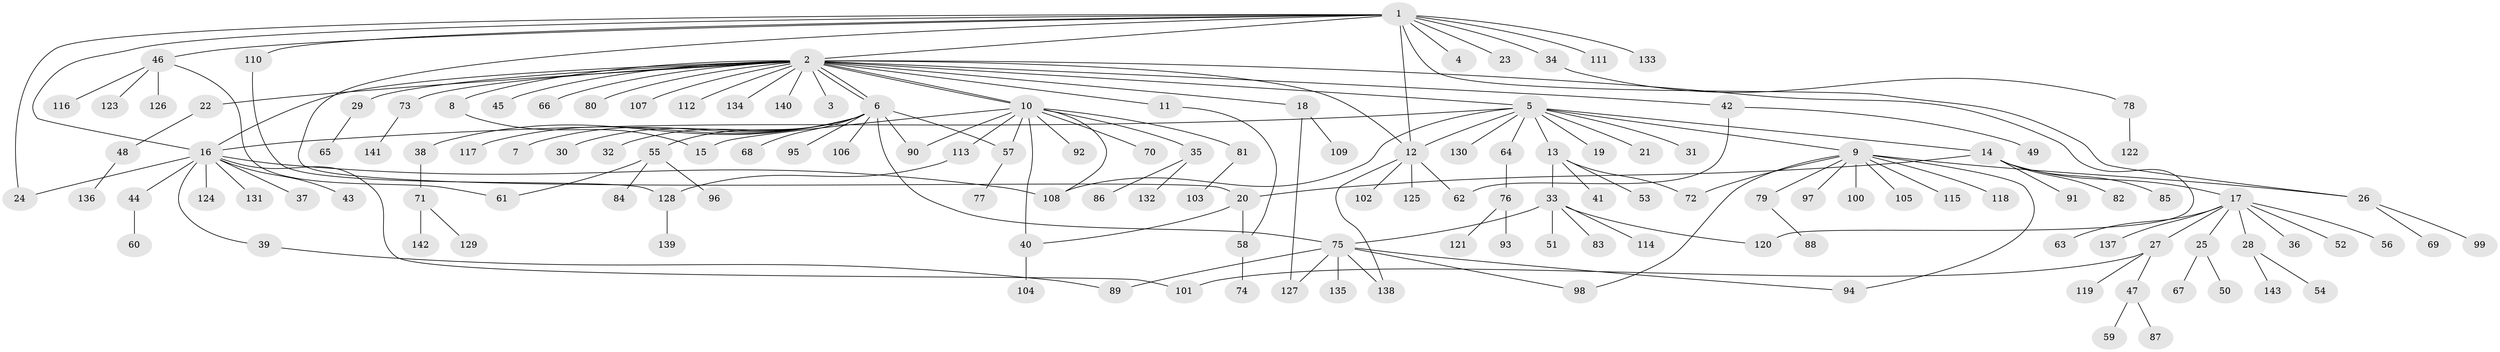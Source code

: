 // Generated by graph-tools (version 1.1) at 2025/11/02/27/25 16:11:09]
// undirected, 143 vertices, 170 edges
graph export_dot {
graph [start="1"]
  node [color=gray90,style=filled];
  1;
  2;
  3;
  4;
  5;
  6;
  7;
  8;
  9;
  10;
  11;
  12;
  13;
  14;
  15;
  16;
  17;
  18;
  19;
  20;
  21;
  22;
  23;
  24;
  25;
  26;
  27;
  28;
  29;
  30;
  31;
  32;
  33;
  34;
  35;
  36;
  37;
  38;
  39;
  40;
  41;
  42;
  43;
  44;
  45;
  46;
  47;
  48;
  49;
  50;
  51;
  52;
  53;
  54;
  55;
  56;
  57;
  58;
  59;
  60;
  61;
  62;
  63;
  64;
  65;
  66;
  67;
  68;
  69;
  70;
  71;
  72;
  73;
  74;
  75;
  76;
  77;
  78;
  79;
  80;
  81;
  82;
  83;
  84;
  85;
  86;
  87;
  88;
  89;
  90;
  91;
  92;
  93;
  94;
  95;
  96;
  97;
  98;
  99;
  100;
  101;
  102;
  103;
  104;
  105;
  106;
  107;
  108;
  109;
  110;
  111;
  112;
  113;
  114;
  115;
  116;
  117;
  118;
  119;
  120;
  121;
  122;
  123;
  124;
  125;
  126;
  127;
  128;
  129;
  130;
  131;
  132;
  133;
  134;
  135;
  136;
  137;
  138;
  139;
  140;
  141;
  142;
  143;
  1 -- 2;
  1 -- 4;
  1 -- 12;
  1 -- 16;
  1 -- 20;
  1 -- 23;
  1 -- 24;
  1 -- 26;
  1 -- 34;
  1 -- 46;
  1 -- 110;
  1 -- 111;
  1 -- 133;
  2 -- 3;
  2 -- 5;
  2 -- 6;
  2 -- 6;
  2 -- 8;
  2 -- 10;
  2 -- 10;
  2 -- 11;
  2 -- 12;
  2 -- 16;
  2 -- 18;
  2 -- 22;
  2 -- 29;
  2 -- 42;
  2 -- 45;
  2 -- 66;
  2 -- 73;
  2 -- 80;
  2 -- 107;
  2 -- 112;
  2 -- 120;
  2 -- 134;
  2 -- 140;
  5 -- 9;
  5 -- 12;
  5 -- 13;
  5 -- 14;
  5 -- 16;
  5 -- 19;
  5 -- 21;
  5 -- 31;
  5 -- 64;
  5 -- 108;
  5 -- 130;
  6 -- 7;
  6 -- 30;
  6 -- 32;
  6 -- 38;
  6 -- 55;
  6 -- 57;
  6 -- 68;
  6 -- 75;
  6 -- 90;
  6 -- 95;
  6 -- 106;
  6 -- 117;
  8 -- 15;
  9 -- 26;
  9 -- 72;
  9 -- 79;
  9 -- 94;
  9 -- 97;
  9 -- 98;
  9 -- 100;
  9 -- 105;
  9 -- 115;
  9 -- 118;
  10 -- 15;
  10 -- 35;
  10 -- 40;
  10 -- 57;
  10 -- 70;
  10 -- 81;
  10 -- 90;
  10 -- 92;
  10 -- 108;
  10 -- 113;
  11 -- 58;
  12 -- 62;
  12 -- 102;
  12 -- 125;
  12 -- 138;
  13 -- 33;
  13 -- 41;
  13 -- 53;
  13 -- 72;
  14 -- 17;
  14 -- 20;
  14 -- 82;
  14 -- 85;
  14 -- 91;
  16 -- 24;
  16 -- 37;
  16 -- 39;
  16 -- 43;
  16 -- 44;
  16 -- 101;
  16 -- 108;
  16 -- 124;
  16 -- 131;
  17 -- 25;
  17 -- 27;
  17 -- 28;
  17 -- 36;
  17 -- 52;
  17 -- 56;
  17 -- 63;
  17 -- 137;
  18 -- 109;
  18 -- 127;
  20 -- 40;
  20 -- 58;
  22 -- 48;
  25 -- 50;
  25 -- 67;
  26 -- 69;
  26 -- 99;
  27 -- 47;
  27 -- 101;
  27 -- 119;
  28 -- 54;
  28 -- 143;
  29 -- 65;
  33 -- 51;
  33 -- 75;
  33 -- 83;
  33 -- 114;
  33 -- 120;
  34 -- 78;
  35 -- 86;
  35 -- 132;
  38 -- 71;
  39 -- 89;
  40 -- 104;
  42 -- 49;
  42 -- 62;
  44 -- 60;
  46 -- 61;
  46 -- 116;
  46 -- 123;
  46 -- 126;
  47 -- 59;
  47 -- 87;
  48 -- 136;
  55 -- 61;
  55 -- 84;
  55 -- 96;
  57 -- 77;
  58 -- 74;
  64 -- 76;
  71 -- 129;
  71 -- 142;
  73 -- 141;
  75 -- 89;
  75 -- 94;
  75 -- 98;
  75 -- 127;
  75 -- 135;
  75 -- 138;
  76 -- 93;
  76 -- 121;
  78 -- 122;
  79 -- 88;
  81 -- 103;
  110 -- 128;
  113 -- 128;
  128 -- 139;
}

